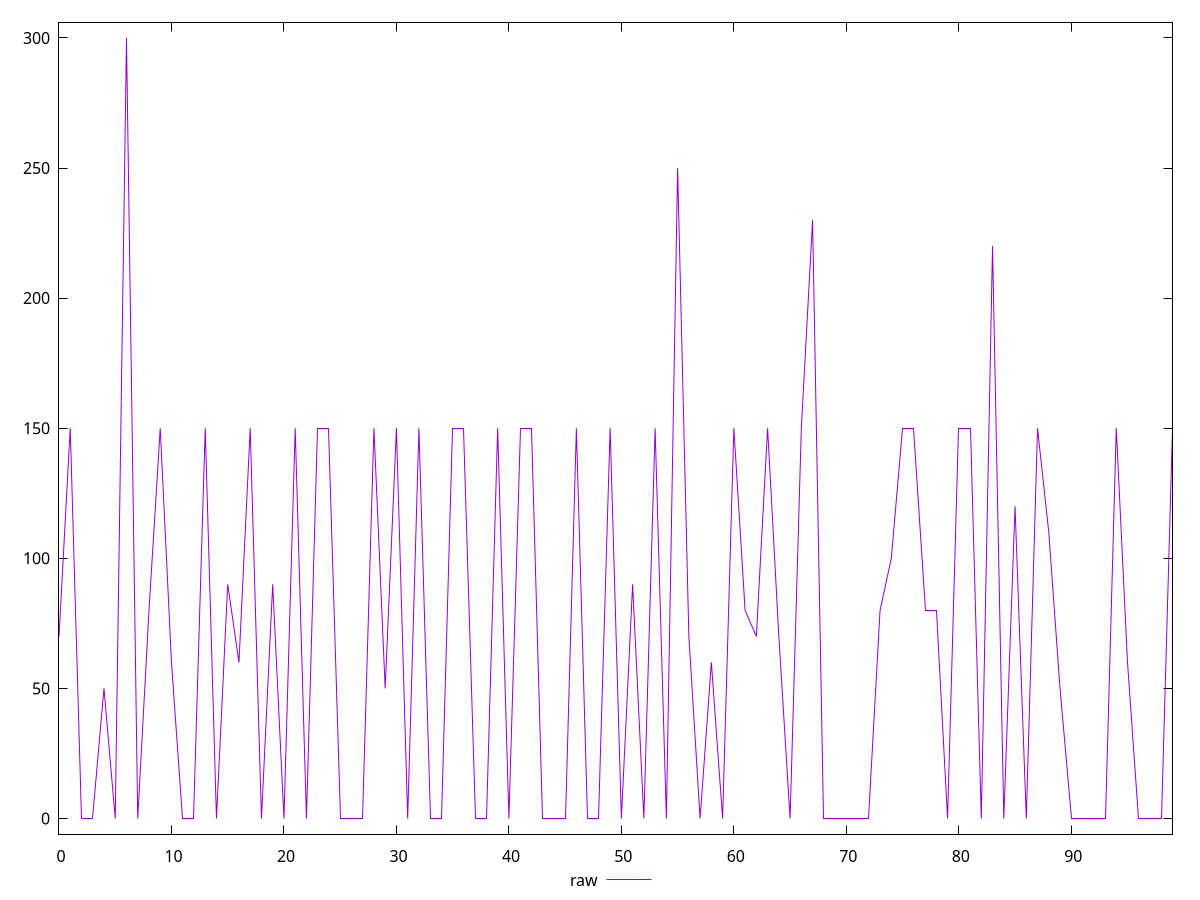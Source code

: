 reset

$raw <<EOF
0 70
1 150
2 0
3 0
4 50
5 0
6 300
7 0
8 80
9 150
10 60
11 0
12 0
13 150
14 0
15 90
16 60
17 150
18 0
19 90
20 0
21 150
22 0
23 150
24 150
25 0
26 0
27 0
28 150
29 50
30 150
31 0
32 150
33 0
34 0
35 150
36 150
37 0
38 0
39 150
40 0
41 150
42 150
43 0
44 0
45 0
46 150
47 0
48 0
49 150
50 0
51 90
52 0
53 150
54 0
55 250
56 70
57 0
58 60
59 0
60 150
61 80
62 70
63 150
64 70
65 0
66 150
67 230
68 0
69 0
70 0
71 0
72 0
73 80
74 100
75 150
76 150
77 80
78 80
79 0
80 150
81 150
82 0
83 220
84 0
85 120
86 0
87 150
88 110
89 50
90 0
91 0
92 0
93 0
94 150
95 60
96 0
97 0
98 0
99 150
EOF

set key outside below
set xrange [0:99]
set yrange [-6:306]
set trange [-6:306]
set terminal svg size 640, 500 enhanced background rgb 'white'
set output "reprap/unminified-css/samples/pages+cached+noexternal+nomedia/raw/values.svg"

plot $raw title "raw" with line

reset
